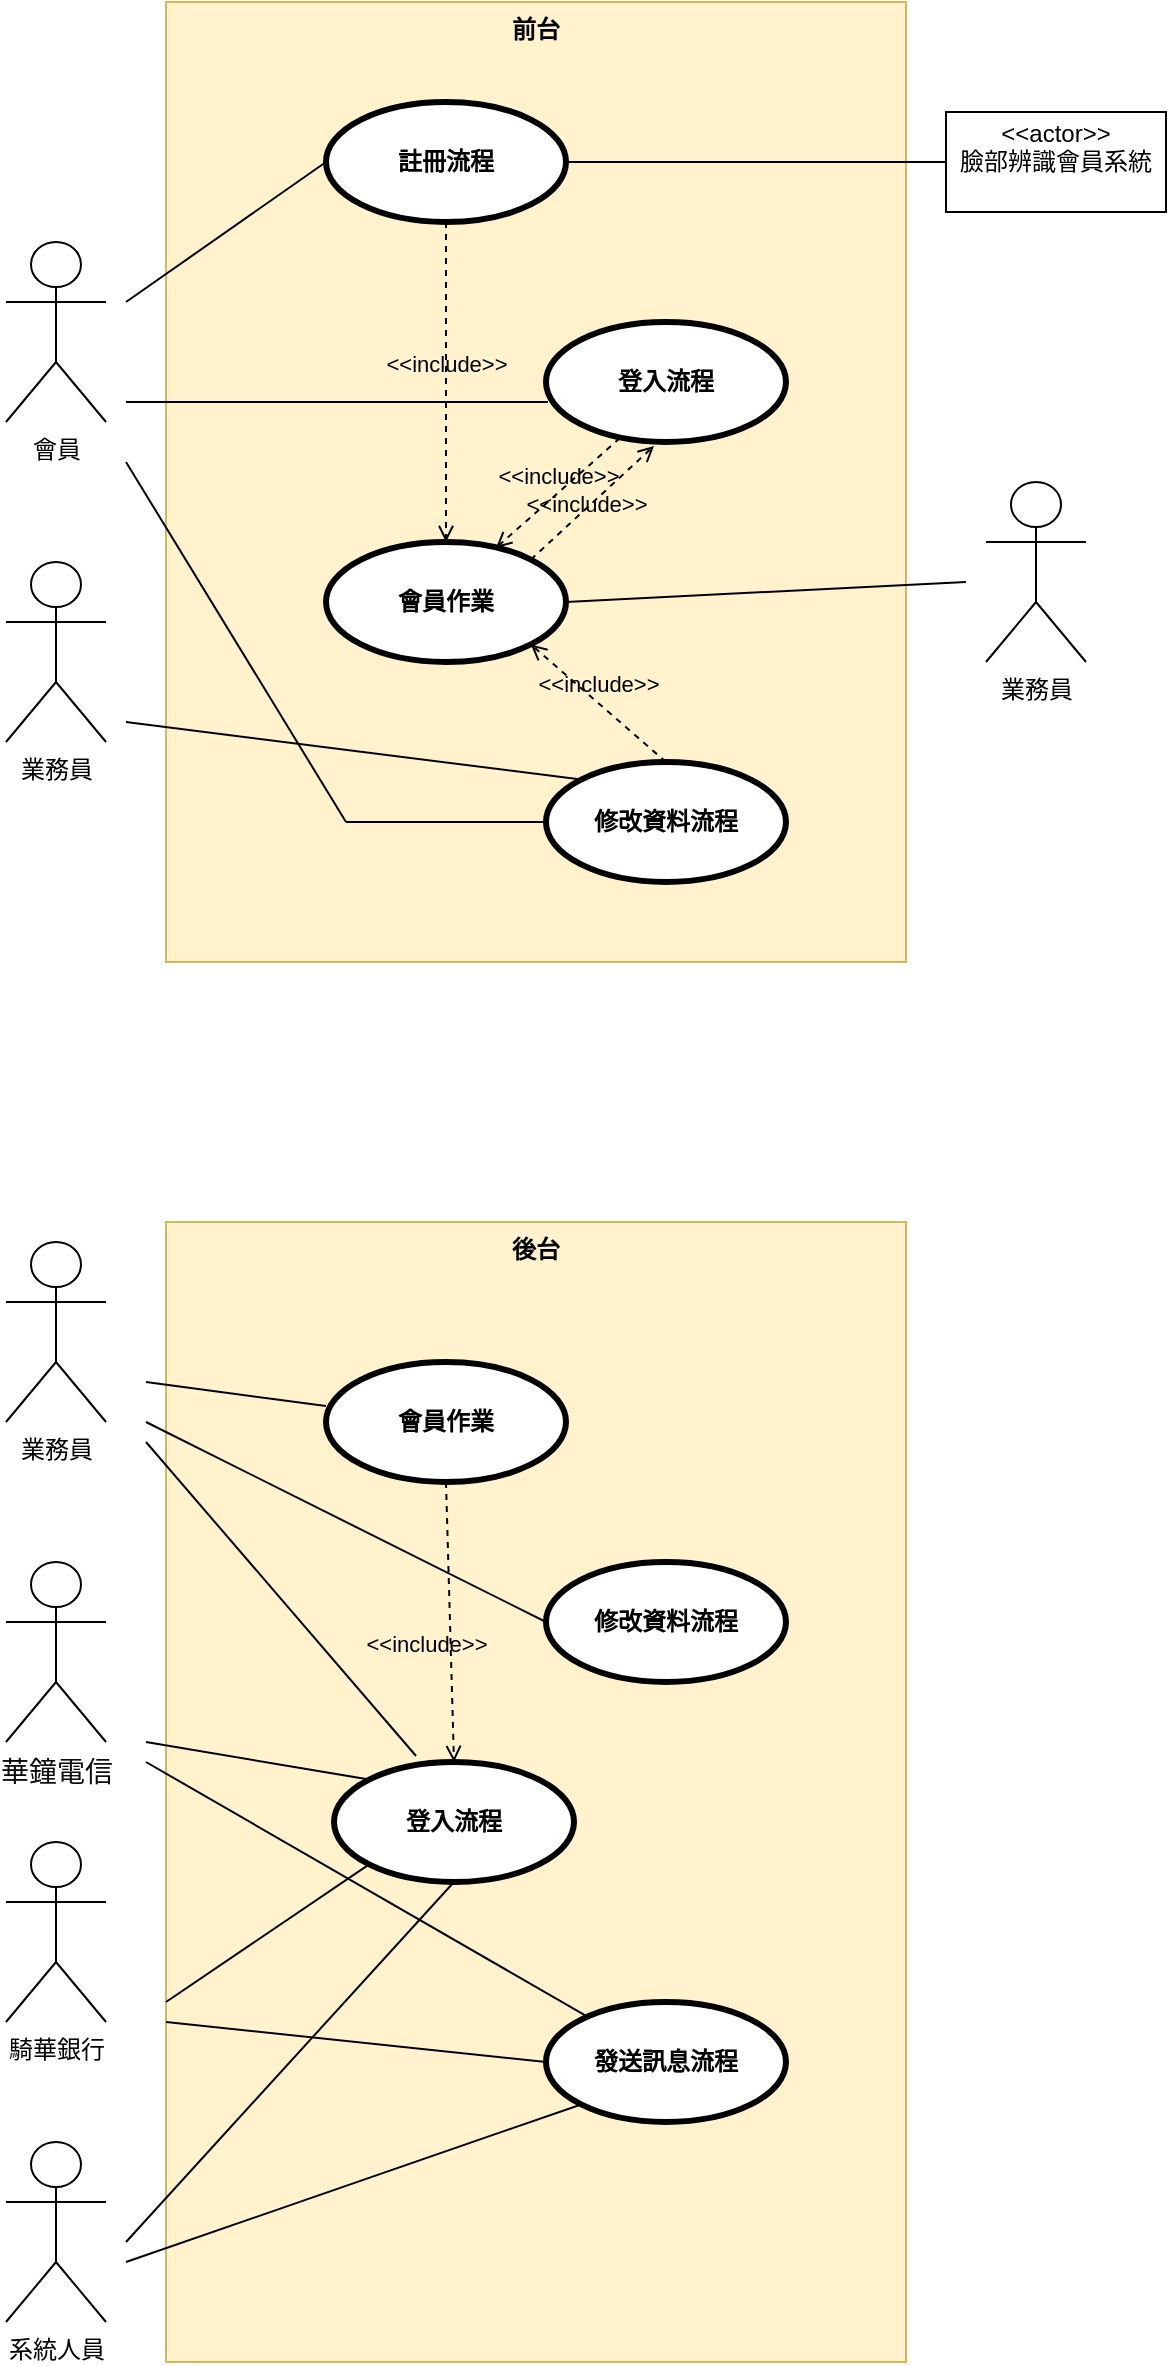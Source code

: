 <mxfile version="17.4.5" type="device" pages="2"><diagram name="(b) 小題" id="b5b7bab2-c9e2-2cf4-8b2a-24fd1a2a6d21"><mxGraphModel dx="1422" dy="794" grid="1" gridSize="10" guides="1" tooltips="1" connect="1" arrows="1" fold="1" page="1" pageScale="1" pageWidth="827" pageHeight="1169" background="none" math="0" shadow="0"><root><mxCell id="0"/><mxCell id="1" parent="0"/><mxCell id="XonjE0-5gwW9esTBWMCZ-52" value="後台" style="shape=rect;html=1;verticalAlign=top;fontStyle=1;whiteSpace=wrap;align=center;fillColor=#fff2cc;strokeColor=#d6b656;" vertex="1" parent="1"><mxGeometry x="210" y="740" width="370" height="570" as="geometry"/></mxCell><mxCell id="XonjE0-5gwW9esTBWMCZ-27" value="前台" style="shape=rect;html=1;verticalAlign=top;fontStyle=1;whiteSpace=wrap;align=center;fillColor=#fff2cc;strokeColor=#d6b656;" vertex="1" parent="1"><mxGeometry x="210" y="130" width="370" height="480" as="geometry"/></mxCell><mxCell id="XonjE0-5gwW9esTBWMCZ-3" value="註冊流程" style="shape=ellipse;html=1;strokeWidth=3;fontStyle=1;whiteSpace=wrap;align=center;perimeter=ellipsePerimeter;" vertex="1" parent="1"><mxGeometry x="290" y="180" width="120" height="60" as="geometry"/></mxCell><mxCell id="XonjE0-5gwW9esTBWMCZ-4" value="登入流程" style="shape=ellipse;html=1;strokeWidth=3;fontStyle=1;whiteSpace=wrap;align=center;perimeter=ellipsePerimeter;" vertex="1" parent="1"><mxGeometry x="400" y="290" width="120" height="60" as="geometry"/></mxCell><mxCell id="XonjE0-5gwW9esTBWMCZ-5" value="會員作業" style="shape=ellipse;html=1;strokeWidth=3;fontStyle=1;whiteSpace=wrap;align=center;perimeter=ellipsePerimeter;" vertex="1" parent="1"><mxGeometry x="290" y="400" width="120" height="60" as="geometry"/></mxCell><mxCell id="XonjE0-5gwW9esTBWMCZ-6" value="修改資料流程" style="shape=ellipse;html=1;strokeWidth=3;fontStyle=1;whiteSpace=wrap;align=center;perimeter=ellipsePerimeter;" vertex="1" parent="1"><mxGeometry x="400" y="510" width="120" height="60" as="geometry"/></mxCell><mxCell id="XonjE0-5gwW9esTBWMCZ-8" value="會員" style="shape=umlActor;html=1;verticalLabelPosition=bottom;verticalAlign=top;align=center;" vertex="1" parent="1"><mxGeometry x="130" y="250" width="50" height="90" as="geometry"/></mxCell><mxCell id="XonjE0-5gwW9esTBWMCZ-9" value="業務員" style="shape=umlActor;html=1;verticalLabelPosition=bottom;verticalAlign=top;align=center;" vertex="1" parent="1"><mxGeometry x="130" y="410" width="50" height="90" as="geometry"/></mxCell><mxCell id="XonjE0-5gwW9esTBWMCZ-10" value="業務員" style="shape=umlActor;html=1;verticalLabelPosition=bottom;verticalAlign=top;align=center;" vertex="1" parent="1"><mxGeometry x="620" y="370" width="50" height="90" as="geometry"/></mxCell><mxCell id="XonjE0-5gwW9esTBWMCZ-12" value="" style="edgeStyle=none;html=1;endArrow=none;verticalAlign=bottom;rounded=0;exitX=1;exitY=0.5;exitDx=0;exitDy=0;" edge="1" parent="1" source="XonjE0-5gwW9esTBWMCZ-5"><mxGeometry width="160" relative="1" as="geometry"><mxPoint x="430" y="430" as="sourcePoint"/><mxPoint x="610" y="420" as="targetPoint"/></mxGeometry></mxCell><mxCell id="XonjE0-5gwW9esTBWMCZ-14" value="&lt;p style=&quot;margin: 0px ; margin-top: 4px ; text-align: center&quot;&gt;&amp;lt;&amp;lt;actor&amp;gt;&amp;gt;&lt;br&gt;臉部辨識會員系統&lt;br&gt;&lt;/p&gt;" style="shape=rect;html=1;overflow=fill;html=1;whiteSpace=wrap;align=center;" vertex="1" parent="1"><mxGeometry x="600" y="185" width="110" height="50" as="geometry"/></mxCell><mxCell id="XonjE0-5gwW9esTBWMCZ-15" value="" style="edgeStyle=none;html=1;endArrow=none;verticalAlign=bottom;rounded=0;entryX=0;entryY=0.5;entryDx=0;entryDy=0;" edge="1" parent="1" source="XonjE0-5gwW9esTBWMCZ-3" target="XonjE0-5gwW9esTBWMCZ-14"><mxGeometry width="160" relative="1" as="geometry"><mxPoint x="450" y="200" as="sourcePoint"/><mxPoint x="610" y="200" as="targetPoint"/></mxGeometry></mxCell><mxCell id="XonjE0-5gwW9esTBWMCZ-16" value="" style="edgeStyle=none;html=1;endArrow=none;verticalAlign=bottom;rounded=0;entryX=0;entryY=0.5;entryDx=0;entryDy=0;" edge="1" parent="1" target="XonjE0-5gwW9esTBWMCZ-3"><mxGeometry width="160" relative="1" as="geometry"><mxPoint x="190" y="280" as="sourcePoint"/><mxPoint x="380" y="320" as="targetPoint"/></mxGeometry></mxCell><mxCell id="XonjE0-5gwW9esTBWMCZ-19" value="&amp;lt;&amp;lt;include&amp;gt;&amp;gt;" style="edgeStyle=none;html=1;endArrow=open;verticalAlign=bottom;dashed=1;labelBackgroundColor=none;rounded=0;exitX=0.5;exitY=1;exitDx=0;exitDy=0;entryX=0.5;entryY=0;entryDx=0;entryDy=0;" edge="1" parent="1" source="XonjE0-5gwW9esTBWMCZ-3" target="XonjE0-5gwW9esTBWMCZ-5"><mxGeometry width="160" relative="1" as="geometry"><mxPoint x="260" y="350" as="sourcePoint"/><mxPoint x="420" y="350" as="targetPoint"/></mxGeometry></mxCell><mxCell id="XonjE0-5gwW9esTBWMCZ-20" value="" style="edgeStyle=none;html=1;endArrow=none;verticalAlign=bottom;rounded=0;entryX=0.008;entryY=0.667;entryDx=0;entryDy=0;entryPerimeter=0;" edge="1" parent="1" target="XonjE0-5gwW9esTBWMCZ-4"><mxGeometry width="160" relative="1" as="geometry"><mxPoint x="190" y="330" as="sourcePoint"/><mxPoint x="350" y="330" as="targetPoint"/></mxGeometry></mxCell><mxCell id="XonjE0-5gwW9esTBWMCZ-21" value="&amp;lt;&amp;lt;include&amp;gt;&amp;gt;" style="edgeStyle=none;html=1;endArrow=open;verticalAlign=bottom;dashed=1;labelBackgroundColor=none;rounded=0;exitX=0.308;exitY=0.967;exitDx=0;exitDy=0;exitPerimeter=0;entryX=0.708;entryY=0.05;entryDx=0;entryDy=0;entryPerimeter=0;" edge="1" parent="1" source="XonjE0-5gwW9esTBWMCZ-4" target="XonjE0-5gwW9esTBWMCZ-5"><mxGeometry width="160" relative="1" as="geometry"><mxPoint x="410" y="400" as="sourcePoint"/><mxPoint x="570" y="400" as="targetPoint"/></mxGeometry></mxCell><mxCell id="XonjE0-5gwW9esTBWMCZ-22" value="&amp;lt;&amp;lt;include&amp;gt;&amp;gt;" style="edgeStyle=none;html=1;endArrow=open;verticalAlign=bottom;dashed=1;labelBackgroundColor=none;rounded=0;exitX=1;exitY=0;exitDx=0;exitDy=0;entryX=0.45;entryY=1.033;entryDx=0;entryDy=0;entryPerimeter=0;" edge="1" parent="1" source="XonjE0-5gwW9esTBWMCZ-5" target="XonjE0-5gwW9esTBWMCZ-4"><mxGeometry x="-0.212" y="-5" width="160" relative="1" as="geometry"><mxPoint x="440" y="390" as="sourcePoint"/><mxPoint x="600" y="390" as="targetPoint"/><mxPoint as="offset"/></mxGeometry></mxCell><mxCell id="XonjE0-5gwW9esTBWMCZ-23" value="" style="edgeStyle=none;html=1;endArrow=none;verticalAlign=bottom;rounded=0;" edge="1" parent="1"><mxGeometry width="160" relative="1" as="geometry"><mxPoint x="190" y="360" as="sourcePoint"/><mxPoint x="300" y="540" as="targetPoint"/></mxGeometry></mxCell><mxCell id="XonjE0-5gwW9esTBWMCZ-24" value="" style="edgeStyle=none;html=1;endArrow=none;verticalAlign=bottom;rounded=0;entryX=0;entryY=0.5;entryDx=0;entryDy=0;" edge="1" parent="1" target="XonjE0-5gwW9esTBWMCZ-6"><mxGeometry width="160" relative="1" as="geometry"><mxPoint x="300" y="540" as="sourcePoint"/><mxPoint x="380" y="540" as="targetPoint"/></mxGeometry></mxCell><mxCell id="XonjE0-5gwW9esTBWMCZ-25" value="" style="edgeStyle=none;html=1;endArrow=none;verticalAlign=bottom;rounded=0;entryX=0;entryY=0;entryDx=0;entryDy=0;" edge="1" parent="1" target="XonjE0-5gwW9esTBWMCZ-6"><mxGeometry width="160" relative="1" as="geometry"><mxPoint x="190" y="490" as="sourcePoint"/><mxPoint x="360" y="490" as="targetPoint"/></mxGeometry></mxCell><mxCell id="XonjE0-5gwW9esTBWMCZ-26" value="&amp;lt;&amp;lt;include&amp;gt;&amp;gt;" style="edgeStyle=none;html=1;endArrow=open;verticalAlign=bottom;dashed=1;labelBackgroundColor=none;rounded=0;exitX=0.5;exitY=0;exitDx=0;exitDy=0;entryX=1;entryY=1;entryDx=0;entryDy=0;" edge="1" parent="1" source="XonjE0-5gwW9esTBWMCZ-6" target="XonjE0-5gwW9esTBWMCZ-5"><mxGeometry width="160" relative="1" as="geometry"><mxPoint x="470" y="480" as="sourcePoint"/><mxPoint x="630" y="480" as="targetPoint"/></mxGeometry></mxCell><mxCell id="XonjE0-5gwW9esTBWMCZ-29" value="業務員" style="shape=umlActor;html=1;verticalLabelPosition=bottom;verticalAlign=top;align=center;" vertex="1" parent="1"><mxGeometry x="130" y="750" width="50" height="90" as="geometry"/></mxCell><mxCell id="XonjE0-5gwW9esTBWMCZ-30" value="&lt;span style=&quot;font-size: 14px&quot;&gt;&lt;font color=&quot;#0d0d0d&quot;&gt;華鐘電信&lt;/font&gt;&lt;/span&gt;" style="shape=umlActor;html=1;verticalLabelPosition=bottom;verticalAlign=top;align=center;" vertex="1" parent="1"><mxGeometry x="130" y="910" width="50" height="90" as="geometry"/></mxCell><mxCell id="XonjE0-5gwW9esTBWMCZ-31" value="騎華銀行" style="shape=umlActor;html=1;verticalLabelPosition=bottom;verticalAlign=top;align=center;" vertex="1" parent="1"><mxGeometry x="130" y="1050" width="50" height="90" as="geometry"/></mxCell><mxCell id="XonjE0-5gwW9esTBWMCZ-32" value="系統人員" style="shape=umlActor;html=1;verticalLabelPosition=bottom;verticalAlign=top;align=center;" vertex="1" parent="1"><mxGeometry x="130" y="1200" width="50" height="90" as="geometry"/></mxCell><mxCell id="XonjE0-5gwW9esTBWMCZ-33" value="會員作業" style="shape=ellipse;html=1;strokeWidth=3;fontStyle=1;whiteSpace=wrap;align=center;perimeter=ellipsePerimeter;" vertex="1" parent="1"><mxGeometry x="290" y="810" width="120" height="60" as="geometry"/></mxCell><mxCell id="XonjE0-5gwW9esTBWMCZ-34" value="修改資料流程" style="shape=ellipse;html=1;strokeWidth=3;fontStyle=1;whiteSpace=wrap;align=center;perimeter=ellipsePerimeter;" vertex="1" parent="1"><mxGeometry x="400" y="910" width="120" height="60" as="geometry"/></mxCell><mxCell id="XonjE0-5gwW9esTBWMCZ-35" value="登入流程" style="shape=ellipse;html=1;strokeWidth=3;fontStyle=1;whiteSpace=wrap;align=center;perimeter=ellipsePerimeter;" vertex="1" parent="1"><mxGeometry x="294" y="1010" width="120" height="60" as="geometry"/></mxCell><mxCell id="XonjE0-5gwW9esTBWMCZ-36" value="發送訊息流程" style="shape=ellipse;html=1;strokeWidth=3;fontStyle=1;whiteSpace=wrap;align=center;perimeter=ellipsePerimeter;" vertex="1" parent="1"><mxGeometry x="400" y="1130" width="120" height="60" as="geometry"/></mxCell><mxCell id="XonjE0-5gwW9esTBWMCZ-37" value="" style="edgeStyle=none;html=1;endArrow=none;verticalAlign=bottom;rounded=0;entryX=0;entryY=0.367;entryDx=0;entryDy=0;entryPerimeter=0;" edge="1" parent="1" target="XonjE0-5gwW9esTBWMCZ-33"><mxGeometry width="160" relative="1" as="geometry"><mxPoint x="200" y="820" as="sourcePoint"/><mxPoint x="360" y="820" as="targetPoint"/></mxGeometry></mxCell><mxCell id="XonjE0-5gwW9esTBWMCZ-38" value="" style="edgeStyle=none;html=1;endArrow=none;verticalAlign=bottom;rounded=0;entryX=0;entryY=0.5;entryDx=0;entryDy=0;" edge="1" parent="1" target="XonjE0-5gwW9esTBWMCZ-34"><mxGeometry width="160" relative="1" as="geometry"><mxPoint x="200" y="840" as="sourcePoint"/><mxPoint x="380" y="910" as="targetPoint"/></mxGeometry></mxCell><mxCell id="XonjE0-5gwW9esTBWMCZ-39" value="&amp;lt;&amp;lt;include&amp;gt;&amp;gt;" style="edgeStyle=none;html=1;endArrow=open;verticalAlign=bottom;dashed=1;labelBackgroundColor=none;rounded=0;exitX=0.5;exitY=1;exitDx=0;exitDy=0;entryX=0.5;entryY=0;entryDx=0;entryDy=0;" edge="1" parent="1" source="XonjE0-5gwW9esTBWMCZ-33" target="XonjE0-5gwW9esTBWMCZ-35"><mxGeometry x="0.281" y="-13" width="160" relative="1" as="geometry"><mxPoint x="310" y="930" as="sourcePoint"/><mxPoint x="470" y="930" as="targetPoint"/><mxPoint as="offset"/></mxGeometry></mxCell><mxCell id="XonjE0-5gwW9esTBWMCZ-44" value="" style="edgeStyle=none;html=1;endArrow=none;verticalAlign=bottom;rounded=0;fontColor=#0D0D0D;" edge="1" parent="1" target="XonjE0-5gwW9esTBWMCZ-36"><mxGeometry width="160" relative="1" as="geometry"><mxPoint x="200" y="1010" as="sourcePoint"/><mxPoint x="290" y="1150" as="targetPoint"/></mxGeometry></mxCell><mxCell id="XonjE0-5gwW9esTBWMCZ-45" value="" style="edgeStyle=none;html=1;endArrow=none;verticalAlign=bottom;rounded=0;fontColor=#0D0D0D;entryX=0;entryY=0.5;entryDx=0;entryDy=0;" edge="1" parent="1" target="XonjE0-5gwW9esTBWMCZ-36"><mxGeometry width="160" relative="1" as="geometry"><mxPoint x="210" y="1140" as="sourcePoint"/><mxPoint x="390" y="1160" as="targetPoint"/></mxGeometry></mxCell><mxCell id="XonjE0-5gwW9esTBWMCZ-46" value="" style="edgeStyle=none;html=1;endArrow=none;verticalAlign=bottom;rounded=0;fontColor=#0D0D0D;entryX=0;entryY=1;entryDx=0;entryDy=0;" edge="1" parent="1" target="XonjE0-5gwW9esTBWMCZ-36"><mxGeometry width="160" relative="1" as="geometry"><mxPoint x="190" y="1260" as="sourcePoint"/><mxPoint x="370" y="1250" as="targetPoint"/></mxGeometry></mxCell><mxCell id="XonjE0-5gwW9esTBWMCZ-47" value="" style="edgeStyle=none;html=1;endArrow=none;verticalAlign=bottom;rounded=0;fontColor=#0D0D0D;entryX=0;entryY=1;entryDx=0;entryDy=0;" edge="1" parent="1" target="XonjE0-5gwW9esTBWMCZ-35"><mxGeometry width="160" relative="1" as="geometry"><mxPoint x="210" y="1130" as="sourcePoint"/><mxPoint x="370" y="1130" as="targetPoint"/></mxGeometry></mxCell><mxCell id="XonjE0-5gwW9esTBWMCZ-48" value="" style="edgeStyle=none;html=1;endArrow=none;verticalAlign=bottom;rounded=0;fontColor=#0D0D0D;entryX=0;entryY=0;entryDx=0;entryDy=0;" edge="1" parent="1" target="XonjE0-5gwW9esTBWMCZ-35"><mxGeometry width="160" relative="1" as="geometry"><mxPoint x="200" y="1000" as="sourcePoint"/><mxPoint x="360" y="1000" as="targetPoint"/></mxGeometry></mxCell><mxCell id="XonjE0-5gwW9esTBWMCZ-49" value="" style="edgeStyle=none;html=1;endArrow=none;verticalAlign=bottom;rounded=0;fontColor=#0D0D0D;entryX=0.5;entryY=1;entryDx=0;entryDy=0;" edge="1" parent="1" target="XonjE0-5gwW9esTBWMCZ-35"><mxGeometry width="160" relative="1" as="geometry"><mxPoint x="190" y="1250" as="sourcePoint"/><mxPoint x="350" y="1270" as="targetPoint"/></mxGeometry></mxCell><mxCell id="XonjE0-5gwW9esTBWMCZ-50" value="" style="edgeStyle=none;html=1;endArrow=none;verticalAlign=bottom;rounded=0;fontColor=#0D0D0D;entryX=0.342;entryY=-0.05;entryDx=0;entryDy=0;entryPerimeter=0;" edge="1" parent="1" target="XonjE0-5gwW9esTBWMCZ-35"><mxGeometry width="160" relative="1" as="geometry"><mxPoint x="200" y="850" as="sourcePoint"/><mxPoint x="360" y="850" as="targetPoint"/></mxGeometry></mxCell></root></mxGraphModel></diagram><diagram id="y57ESgfZo5Q0gPeMH4wc" name="(d) 小題"><mxGraphModel dx="1422" dy="794" grid="1" gridSize="10" guides="1" tooltips="1" connect="1" arrows="1" fold="1" page="1" pageScale="1" pageWidth="827" pageHeight="1169" math="0" shadow="0"><root><mxCell id="CHDtnuDMMGn6DQg8g9th-0"/><mxCell id="CHDtnuDMMGn6DQg8g9th-1" parent="CHDtnuDMMGn6DQg8g9th-0"/><mxCell id="zWmGVP-b334yyJnIsizJ-0" value="會員" style="html=1;fontColor=#0D0D0D;" vertex="1" parent="CHDtnuDMMGn6DQg8g9th-1"><mxGeometry x="200" y="140" width="110" height="50" as="geometry"/></mxCell><mxCell id="zWmGVP-b334yyJnIsizJ-1" value="業務員" style="html=1;fontColor=#0D0D0D;" vertex="1" parent="CHDtnuDMMGn6DQg8g9th-1"><mxGeometry x="320" y="230" width="110" height="50" as="geometry"/></mxCell><mxCell id="zWmGVP-b334yyJnIsizJ-2" value="華鐘電信" style="html=1;fontColor=#0D0D0D;" vertex="1" parent="CHDtnuDMMGn6DQg8g9th-1"><mxGeometry x="200" y="320" width="110" height="50" as="geometry"/></mxCell><mxCell id="Wt5zbTzOgkQoxEBnYVrC-0" value="騎華銀行" style="html=1;fontColor=#0D0D0D;" vertex="1" parent="CHDtnuDMMGn6DQg8g9th-1"><mxGeometry x="573" y="410" width="110" height="50" as="geometry"/></mxCell><mxCell id="Wt5zbTzOgkQoxEBnYVrC-1" value="系統人員" style="html=1;fontColor=#0D0D0D;" vertex="1" parent="CHDtnuDMMGn6DQg8g9th-1"><mxGeometry x="320" y="410" width="110" height="50" as="geometry"/></mxCell><mxCell id="Wt5zbTzOgkQoxEBnYVrC-4" value="" style="endArrow=none;html=1;edgeStyle=orthogonalEdgeStyle;rounded=0;fontColor=#0D0D0D;exitX=0.5;exitY=0;exitDx=0;exitDy=0;entryX=0.5;entryY=1;entryDx=0;entryDy=0;" edge="1" parent="CHDtnuDMMGn6DQg8g9th-1" source="zWmGVP-b334yyJnIsizJ-2" target="zWmGVP-b334yyJnIsizJ-0"><mxGeometry relative="1" as="geometry"><mxPoint x="270" y="270" as="sourcePoint"/><mxPoint x="430" y="270" as="targetPoint"/></mxGeometry></mxCell><mxCell id="Wt5zbTzOgkQoxEBnYVrC-5" value="1" style="edgeLabel;resizable=0;html=1;align=left;verticalAlign=bottom;fontColor=#0D0D0D;" connectable="0" vertex="1" parent="Wt5zbTzOgkQoxEBnYVrC-4"><mxGeometry x="-1" relative="1" as="geometry"><mxPoint x="6" as="offset"/></mxGeometry></mxCell><mxCell id="Wt5zbTzOgkQoxEBnYVrC-6" value="1" style="edgeLabel;resizable=0;html=1;align=right;verticalAlign=bottom;fontColor=#0D0D0D;" connectable="0" vertex="1" parent="Wt5zbTzOgkQoxEBnYVrC-4"><mxGeometry x="1" relative="1" as="geometry"><mxPoint x="15" y="20" as="offset"/></mxGeometry></mxCell><mxCell id="Wt5zbTzOgkQoxEBnYVrC-7" value="傳送訊息" style="edgeLabel;html=1;align=center;verticalAlign=middle;resizable=0;points=[];fontColor=#0D0D0D;" vertex="1" connectable="0" parent="Wt5zbTzOgkQoxEBnYVrC-4"><mxGeometry x="0.292" y="-3" relative="1" as="geometry"><mxPoint x="-38" y="44" as="offset"/></mxGeometry></mxCell><mxCell id="Wt5zbTzOgkQoxEBnYVrC-8" value="" style="triangle;whiteSpace=wrap;html=1;fontColor=#0D0D0D;rotation=-90;" vertex="1" parent="CHDtnuDMMGn6DQg8g9th-1"><mxGeometry x="213.25" y="246.75" width="14" height="22.5" as="geometry"/></mxCell><mxCell id="Wt5zbTzOgkQoxEBnYVrC-9" value="會員基本資料" style="html=1;fontColor=#0D0D0D;" vertex="1" parent="CHDtnuDMMGn6DQg8g9th-1"><mxGeometry x="573" y="167.5" width="110" height="50" as="geometry"/></mxCell><mxCell id="Wt5zbTzOgkQoxEBnYVrC-10" value="" style="endArrow=none;html=1;edgeStyle=orthogonalEdgeStyle;rounded=1;fontColor=#0D0D0D;exitX=1;exitY=0.5;exitDx=0;exitDy=0;entryX=0;entryY=0.5;entryDx=0;entryDy=0;strokeColor=default;elbow=vertical;" edge="1" parent="CHDtnuDMMGn6DQg8g9th-1" source="zWmGVP-b334yyJnIsizJ-0" target="Wt5zbTzOgkQoxEBnYVrC-9"><mxGeometry relative="1" as="geometry"><mxPoint x="330" y="160" as="sourcePoint"/><mxPoint x="480" y="165" as="targetPoint"/></mxGeometry></mxCell><mxCell id="Wt5zbTzOgkQoxEBnYVrC-11" value="1" style="edgeLabel;resizable=0;html=1;align=left;verticalAlign=bottom;fontColor=#0D0D0D;" connectable="0" vertex="1" parent="Wt5zbTzOgkQoxEBnYVrC-10"><mxGeometry x="-1" relative="1" as="geometry"><mxPoint as="offset"/></mxGeometry></mxCell><mxCell id="Wt5zbTzOgkQoxEBnYVrC-12" value="1" style="edgeLabel;resizable=0;html=1;align=right;verticalAlign=bottom;fontColor=#0D0D0D;" connectable="0" vertex="1" parent="Wt5zbTzOgkQoxEBnYVrC-10"><mxGeometry x="1" relative="1" as="geometry"><mxPoint x="-3" y="-1" as="offset"/></mxGeometry></mxCell><mxCell id="KJizsFMPiaHTYY75H-f2-4" value="修改" style="edgeLabel;html=1;align=center;verticalAlign=middle;resizable=0;points=[];fontColor=#0D0D0D;" vertex="1" connectable="0" parent="Wt5zbTzOgkQoxEBnYVrC-10"><mxGeometry x="-0.36" y="-2" relative="1" as="geometry"><mxPoint x="93" y="13" as="offset"/></mxGeometry></mxCell><mxCell id="KJizsFMPiaHTYY75H-f2-1" value="" style="endArrow=none;html=1;edgeStyle=orthogonalEdgeStyle;rounded=1;fontColor=#0D0D0D;strokeColor=default;elbow=vertical;exitX=1;exitY=0.5;exitDx=0;exitDy=0;" edge="1" parent="CHDtnuDMMGn6DQg8g9th-1"><mxGeometry relative="1" as="geometry"><mxPoint x="430" y="253" as="sourcePoint"/><mxPoint x="480" y="193" as="targetPoint"/></mxGeometry></mxCell><mxCell id="KJizsFMPiaHTYY75H-f2-2" value="1" style="edgeLabel;resizable=0;html=1;align=left;verticalAlign=bottom;fontColor=#0D0D0D;" connectable="0" vertex="1" parent="KJizsFMPiaHTYY75H-f2-1"><mxGeometry x="-1" relative="1" as="geometry"><mxPoint as="offset"/></mxGeometry></mxCell><mxCell id="KJizsFMPiaHTYY75H-f2-6" value="" style="triangle;whiteSpace=wrap;html=1;fontColor=#0D0D0D;rotation=0;" vertex="1" parent="CHDtnuDMMGn6DQg8g9th-1"><mxGeometry x="461" y="167.5" width="14" height="22.5" as="geometry"/></mxCell><mxCell id="KJizsFMPiaHTYY75H-f2-8" value="修改" style="edgeLabel;html=1;align=center;verticalAlign=middle;resizable=0;points=[];fontColor=#0D0D0D;" vertex="1" connectable="0" parent="CHDtnuDMMGn6DQg8g9th-1"><mxGeometry x="450" y="270" as="geometry"/></mxCell><mxCell id="KJizsFMPiaHTYY75H-f2-9" value="" style="triangle;whiteSpace=wrap;html=1;fontColor=#0D0D0D;rotation=0;" vertex="1" parent="CHDtnuDMMGn6DQg8g9th-1"><mxGeometry x="470" y="257.5" width="14" height="22.5" as="geometry"/></mxCell><mxCell id="KJizsFMPiaHTYY75H-f2-10" value="" style="endArrow=none;html=1;edgeStyle=orthogonalEdgeStyle;rounded=1;fontColor=#0D0D0D;strokeColor=default;elbow=vertical;exitX=0.5;exitY=1;exitDx=0;exitDy=0;entryX=0;entryY=0.5;entryDx=0;entryDy=0;" edge="1" parent="CHDtnuDMMGn6DQg8g9th-1" source="zWmGVP-b334yyJnIsizJ-2" target="Wt5zbTzOgkQoxEBnYVrC-1"><mxGeometry relative="1" as="geometry"><mxPoint x="230" y="420" as="sourcePoint"/><mxPoint x="310" y="435" as="targetPoint"/></mxGeometry></mxCell><mxCell id="KJizsFMPiaHTYY75H-f2-11" value="1" style="edgeLabel;resizable=0;html=1;align=left;verticalAlign=bottom;fontColor=#0D0D0D;" connectable="0" vertex="1" parent="KJizsFMPiaHTYY75H-f2-10"><mxGeometry x="-1" relative="1" as="geometry"><mxPoint y="20" as="offset"/></mxGeometry></mxCell><mxCell id="KJizsFMPiaHTYY75H-f2-12" value="1" style="edgeLabel;resizable=0;html=1;align=right;verticalAlign=bottom;fontColor=#0D0D0D;" connectable="0" vertex="1" parent="KJizsFMPiaHTYY75H-f2-10"><mxGeometry x="1" relative="1" as="geometry"><mxPoint x="-4" y="-2" as="offset"/></mxGeometry></mxCell><mxCell id="KJizsFMPiaHTYY75H-f2-13" value="" style="endArrow=none;html=1;edgeStyle=orthogonalEdgeStyle;rounded=1;fontColor=#0D0D0D;strokeColor=default;elbow=vertical;exitX=1;exitY=0.5;exitDx=0;exitDy=0;entryX=0;entryY=0.5;entryDx=0;entryDy=0;" edge="1" parent="CHDtnuDMMGn6DQg8g9th-1" source="Wt5zbTzOgkQoxEBnYVrC-1" target="Wt5zbTzOgkQoxEBnYVrC-0"><mxGeometry relative="1" as="geometry"><mxPoint x="460" y="440" as="sourcePoint"/><mxPoint x="620" y="440" as="targetPoint"/></mxGeometry></mxCell><mxCell id="KJizsFMPiaHTYY75H-f2-14" value="1" style="edgeLabel;resizable=0;html=1;align=left;verticalAlign=bottom;fontColor=#0D0D0D;" connectable="0" vertex="1" parent="KJizsFMPiaHTYY75H-f2-13"><mxGeometry x="-1" relative="1" as="geometry"/></mxCell><mxCell id="KJizsFMPiaHTYY75H-f2-15" value="1" style="edgeLabel;resizable=0;html=1;align=right;verticalAlign=bottom;fontColor=#0D0D0D;" connectable="0" vertex="1" parent="KJizsFMPiaHTYY75H-f2-13"><mxGeometry x="1" relative="1" as="geometry"><mxPoint x="-3" as="offset"/></mxGeometry></mxCell><mxCell id="KJizsFMPiaHTYY75H-f2-16" value="傳送訊息" style="edgeLabel;html=1;align=center;verticalAlign=middle;resizable=0;points=[];fontColor=#0D0D0D;" vertex="1" connectable="0" parent="CHDtnuDMMGn6DQg8g9th-1"><mxGeometry x="530" y="421.25" as="geometry"/></mxCell><mxCell id="KJizsFMPiaHTYY75H-f2-19" value="傳送訊息" style="edgeLabel;html=1;align=center;verticalAlign=middle;resizable=0;points=[];fontColor=#0D0D0D;" vertex="1" connectable="0" parent="CHDtnuDMMGn6DQg8g9th-1"><mxGeometry x="220" y="423.25" as="geometry"/></mxCell><mxCell id="KJizsFMPiaHTYY75H-f2-20" value="" style="triangle;whiteSpace=wrap;html=1;fontColor=#0D0D0D;rotation=-90;" vertex="1" parent="CHDtnuDMMGn6DQg8g9th-1"><mxGeometry x="213.25" y="390" width="14" height="22.5" as="geometry"/></mxCell><mxCell id="KJizsFMPiaHTYY75H-f2-21" value="" style="triangle;whiteSpace=wrap;html=1;fontColor=#0D0D0D;rotation=-180;" vertex="1" parent="CHDtnuDMMGn6DQg8g9th-1"><mxGeometry x="484" y="410" width="14" height="22.5" as="geometry"/></mxCell></root></mxGraphModel></diagram></mxfile>